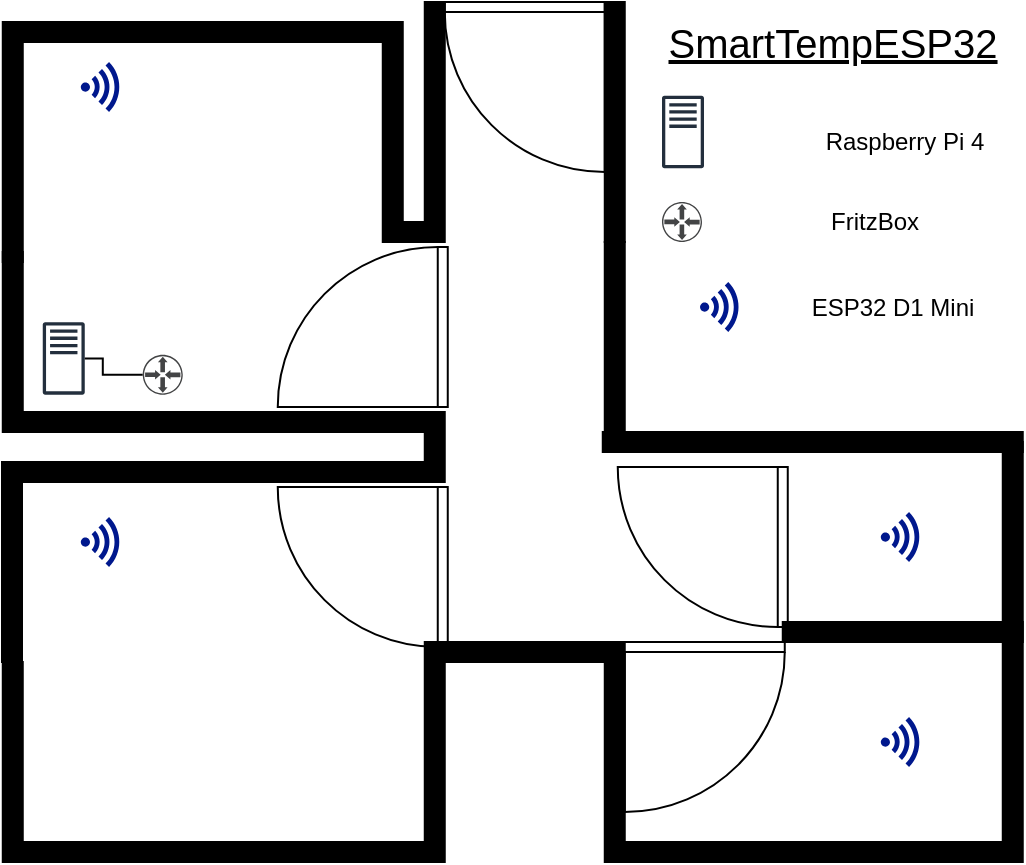<mxfile version="23.1.6" type="github">
  <diagram name="Seite-1" id="njIstXmUKpf4IIMb_T_h">
    <mxGraphModel dx="368" dy="660" grid="1" gridSize="10" guides="1" tooltips="1" connect="1" arrows="1" fold="1" page="1" pageScale="1" pageWidth="827" pageHeight="1169" math="0" shadow="0">
      <root>
        <mxCell id="0" />
        <mxCell id="1" parent="0" />
        <mxCell id="fi5I6clXiMdPTCbFqO6w-3" value="" style="shape=image;html=1;verticalAlign=top;verticalLabelPosition=bottom;labelBackgroundColor=#ffffff;imageAspect=0;aspect=fixed;image=https://cdn1.iconfinder.com/data/icons/computer-hardware-glyphs-vol-2/52/processor__computer__microchip__cpu__chip__device__frequency-128.png" vertex="1" parent="1">
          <mxGeometry x="860.38" y="72.5" width="20" height="20" as="geometry" />
        </mxCell>
        <mxCell id="fi5I6clXiMdPTCbFqO6w-4" value="" style="sketch=0;outlineConnect=0;fontColor=#232F3E;gradientColor=none;fillColor=#232F3D;strokeColor=none;dashed=0;verticalLabelPosition=bottom;verticalAlign=top;align=center;html=1;fontSize=12;fontStyle=0;aspect=fixed;pointerEvents=1;shape=mxgraph.aws4.traditional_server;" vertex="1" parent="1">
          <mxGeometry x="860.38" y="200" width="21" height="36.4" as="geometry" />
        </mxCell>
        <mxCell id="fi5I6clXiMdPTCbFqO6w-38" value="" style="verticalLabelPosition=bottom;html=1;verticalAlign=top;align=center;shape=mxgraph.floorplan.doorLeft;aspect=fixed;rotation=90;" vertex="1" parent="1">
          <mxGeometry x="980.38" y="280" width="80" height="85" as="geometry" />
        </mxCell>
        <mxCell id="fi5I6clXiMdPTCbFqO6w-39" value="" style="verticalLabelPosition=bottom;html=1;verticalAlign=top;align=center;shape=mxgraph.floorplan.doorRight;aspect=fixed;" vertex="1" parent="1">
          <mxGeometry x="1061.38" y="40" width="80" height="85" as="geometry" />
        </mxCell>
        <mxCell id="fi5I6clXiMdPTCbFqO6w-40" value="" style="verticalLabelPosition=bottom;html=1;verticalAlign=top;align=center;shape=mxgraph.floorplan.wall;fillColor=strokeColor;direction=south;" vertex="1" parent="1">
          <mxGeometry x="1051.38" y="40" width="10" height="120" as="geometry" />
        </mxCell>
        <mxCell id="fi5I6clXiMdPTCbFqO6w-41" value="" style="verticalLabelPosition=bottom;html=1;verticalAlign=top;align=center;shape=mxgraph.floorplan.wall;fillColor=strokeColor;direction=south;" vertex="1" parent="1">
          <mxGeometry x="1141.38" y="40" width="10" height="120" as="geometry" />
        </mxCell>
        <mxCell id="fi5I6clXiMdPTCbFqO6w-42" value="" style="verticalLabelPosition=bottom;html=1;verticalAlign=top;align=center;shape=mxgraph.floorplan.wall;fillColor=strokeColor;" vertex="1" parent="1">
          <mxGeometry x="1039.38" y="150" width="21" height="10" as="geometry" />
        </mxCell>
        <mxCell id="fi5I6clXiMdPTCbFqO6w-43" value="" style="verticalLabelPosition=bottom;html=1;verticalAlign=top;align=center;shape=mxgraph.floorplan.wallCorner;fillColor=strokeColor;direction=south;" vertex="1" parent="1">
          <mxGeometry x="940.38" y="50" width="100" height="110" as="geometry" />
        </mxCell>
        <mxCell id="fi5I6clXiMdPTCbFqO6w-44" value="" style="verticalLabelPosition=bottom;html=1;verticalAlign=top;align=center;shape=mxgraph.floorplan.wallCorner;fillColor=strokeColor;" vertex="1" parent="1">
          <mxGeometry x="840.38" y="50" width="100" height="120" as="geometry" />
        </mxCell>
        <mxCell id="fi5I6clXiMdPTCbFqO6w-45" value="" style="verticalLabelPosition=bottom;html=1;verticalAlign=top;align=center;shape=mxgraph.floorplan.wallCorner;fillColor=strokeColor;direction=north" vertex="1" parent="1">
          <mxGeometry x="840.38" y="165" width="100" height="90" as="geometry" />
        </mxCell>
        <mxCell id="fi5I6clXiMdPTCbFqO6w-46" value="" style="verticalLabelPosition=bottom;html=1;verticalAlign=top;align=center;shape=mxgraph.floorplan.wall;fillColor=strokeColor;direction=south;" vertex="1" parent="1">
          <mxGeometry x="1051.38" y="245" width="10" height="35" as="geometry" />
        </mxCell>
        <mxCell id="fi5I6clXiMdPTCbFqO6w-47" value="" style="verticalLabelPosition=bottom;html=1;verticalAlign=top;align=center;shape=mxgraph.floorplan.wall;fillColor=strokeColor;" vertex="1" parent="1">
          <mxGeometry x="940.0" y="245" width="120.38" height="10" as="geometry" />
        </mxCell>
        <mxCell id="fi5I6clXiMdPTCbFqO6w-48" value="" style="verticalLabelPosition=bottom;html=1;verticalAlign=top;align=center;shape=mxgraph.floorplan.doorRight;aspect=fixed;rotation=90;" vertex="1" parent="1">
          <mxGeometry x="980.38" y="160" width="80" height="85" as="geometry" />
        </mxCell>
        <mxCell id="fi5I6clXiMdPTCbFqO6w-49" value="" style="verticalLabelPosition=bottom;html=1;verticalAlign=top;align=center;shape=mxgraph.floorplan.wall;fillColor=strokeColor;" vertex="1" parent="1">
          <mxGeometry x="840" y="270" width="219.62" height="10" as="geometry" />
        </mxCell>
        <mxCell id="fi5I6clXiMdPTCbFqO6w-51" value="" style="verticalLabelPosition=bottom;html=1;verticalAlign=top;align=center;shape=mxgraph.floorplan.wallCorner;fillColor=strokeColor;" vertex="1" parent="1">
          <mxGeometry x="840" y="270" width="100" height="100" as="geometry" />
        </mxCell>
        <mxCell id="fi5I6clXiMdPTCbFqO6w-52" value="" style="verticalLabelPosition=bottom;html=1;verticalAlign=top;align=center;shape=mxgraph.floorplan.wallCorner;fillColor=strokeColor;direction=north" vertex="1" parent="1">
          <mxGeometry x="840.38" y="370" width="100" height="100" as="geometry" />
        </mxCell>
        <mxCell id="fi5I6clXiMdPTCbFqO6w-53" value="" style="verticalLabelPosition=bottom;html=1;verticalAlign=top;align=center;shape=mxgraph.floorplan.wall;fillColor=strokeColor;" vertex="1" parent="1">
          <mxGeometry x="940.38" y="460" width="100" height="10" as="geometry" />
        </mxCell>
        <mxCell id="fi5I6clXiMdPTCbFqO6w-54" value="" style="verticalLabelPosition=bottom;html=1;verticalAlign=top;align=center;shape=mxgraph.floorplan.wallCorner;fillColor=strokeColor;direction=west" vertex="1" parent="1">
          <mxGeometry x="961.38" y="360" width="100" height="110" as="geometry" />
        </mxCell>
        <mxCell id="fi5I6clXiMdPTCbFqO6w-55" value="" style="verticalLabelPosition=bottom;html=1;verticalAlign=top;align=center;shape=mxgraph.floorplan.wall;fillColor=strokeColor;" vertex="1" parent="1">
          <mxGeometry x="1056.88" y="360" width="89" height="10" as="geometry" />
        </mxCell>
        <mxCell id="fi5I6clXiMdPTCbFqO6w-56" value="" style="verticalLabelPosition=bottom;html=1;verticalAlign=top;align=center;shape=mxgraph.floorplan.wallCorner;fillColor=strokeColor;direction=north" vertex="1" parent="1">
          <mxGeometry x="1141.38" y="360" width="100" height="110" as="geometry" />
        </mxCell>
        <mxCell id="fi5I6clXiMdPTCbFqO6w-57" value="" style="verticalLabelPosition=bottom;html=1;verticalAlign=top;align=center;shape=mxgraph.floorplan.doorLeft;aspect=fixed;rotation=0;" vertex="1" parent="1">
          <mxGeometry x="1151.38" y="360" width="80" height="85" as="geometry" />
        </mxCell>
        <mxCell id="fi5I6clXiMdPTCbFqO6w-58" value="" style="verticalLabelPosition=bottom;html=1;verticalAlign=top;align=center;shape=mxgraph.floorplan.wall;fillColor=strokeColor;" vertex="1" parent="1">
          <mxGeometry x="1241.38" y="460" width="100" height="10" as="geometry" />
        </mxCell>
        <mxCell id="fi5I6clXiMdPTCbFqO6w-60" value="" style="verticalLabelPosition=bottom;html=1;verticalAlign=top;align=center;shape=mxgraph.floorplan.wall;fillColor=strokeColor;direction=south;" vertex="1" parent="1">
          <mxGeometry x="1141.38" y="160" width="10" height="100" as="geometry" />
        </mxCell>
        <mxCell id="fi5I6clXiMdPTCbFqO6w-61" value="" style="verticalLabelPosition=bottom;html=1;verticalAlign=top;align=center;shape=mxgraph.floorplan.doorLeft;aspect=fixed;rotation=90;" vertex="1" parent="1">
          <mxGeometry x="1150.38" y="270" width="80" height="85" as="geometry" />
        </mxCell>
        <mxCell id="fi5I6clXiMdPTCbFqO6w-62" value="" style="verticalLabelPosition=bottom;html=1;verticalAlign=top;align=center;shape=mxgraph.floorplan.wall;fillColor=strokeColor;" vertex="1" parent="1">
          <mxGeometry x="1140.38" y="255" width="110" height="10" as="geometry" />
        </mxCell>
        <mxCell id="fi5I6clXiMdPTCbFqO6w-63" value="" style="verticalLabelPosition=bottom;html=1;verticalAlign=top;align=center;shape=mxgraph.floorplan.wall;fillColor=strokeColor;" vertex="1" parent="1">
          <mxGeometry x="1250.38" y="255" width="100" height="10" as="geometry" />
        </mxCell>
        <mxCell id="fi5I6clXiMdPTCbFqO6w-66" value="" style="verticalLabelPosition=bottom;html=1;verticalAlign=top;align=center;shape=mxgraph.floorplan.wallCorner;fillColor=strokeColor;direction=west" vertex="1" parent="1">
          <mxGeometry x="1230.38" y="260" width="120" height="100" as="geometry" />
        </mxCell>
        <mxCell id="fi5I6clXiMdPTCbFqO6w-69" value="" style="verticalLabelPosition=bottom;html=1;verticalAlign=top;align=center;shape=mxgraph.floorplan.wall;fillColor=strokeColor;direction=south;" vertex="1" parent="1">
          <mxGeometry x="1340.38" y="350" width="10" height="120" as="geometry" />
        </mxCell>
        <mxCell id="fi5I6clXiMdPTCbFqO6w-72" value="" style="edgeStyle=orthogonalEdgeStyle;rounded=0;orthogonalLoop=1;jettySize=auto;html=1;endArrow=none;endFill=0;" edge="1" parent="1" source="fi5I6clXiMdPTCbFqO6w-70" target="fi5I6clXiMdPTCbFqO6w-4">
          <mxGeometry relative="1" as="geometry" />
        </mxCell>
        <mxCell id="fi5I6clXiMdPTCbFqO6w-70" value="" style="sketch=0;pointerEvents=1;shadow=0;dashed=0;html=1;strokeColor=none;fillColor=#434445;aspect=fixed;labelPosition=center;verticalLabelPosition=bottom;verticalAlign=top;align=center;outlineConnect=0;shape=mxgraph.vvd.physical_upstream_router;" vertex="1" parent="1">
          <mxGeometry x="910.38" y="216.4" width="20" height="20" as="geometry" />
        </mxCell>
        <mxCell id="fi5I6clXiMdPTCbFqO6w-73" value="" style="sketch=0;aspect=fixed;pointerEvents=1;shadow=0;dashed=0;html=1;strokeColor=none;labelPosition=center;verticalLabelPosition=bottom;verticalAlign=top;align=center;fillColor=#00188D;shape=mxgraph.mscae.enterprise.wireless_connection" vertex="1" parent="1">
          <mxGeometry x="879.38" y="70" width="21" height="25" as="geometry" />
        </mxCell>
        <mxCell id="fi5I6clXiMdPTCbFqO6w-77" value="" style="shape=image;html=1;verticalAlign=top;verticalLabelPosition=bottom;labelBackgroundColor=#ffffff;imageAspect=0;aspect=fixed;image=https://cdn1.iconfinder.com/data/icons/computer-hardware-glyphs-vol-2/52/processor__computer__microchip__cpu__chip__device__frequency-128.png" vertex="1" parent="1">
          <mxGeometry x="860.38" y="300" width="20" height="20" as="geometry" />
        </mxCell>
        <mxCell id="fi5I6clXiMdPTCbFqO6w-78" value="" style="sketch=0;aspect=fixed;pointerEvents=1;shadow=0;dashed=0;html=1;strokeColor=none;labelPosition=center;verticalLabelPosition=bottom;verticalAlign=top;align=center;fillColor=#00188D;shape=mxgraph.mscae.enterprise.wireless_connection" vertex="1" parent="1">
          <mxGeometry x="879.38" y="297.5" width="21" height="25" as="geometry" />
        </mxCell>
        <mxCell id="fi5I6clXiMdPTCbFqO6w-79" value="" style="shape=image;html=1;verticalAlign=top;verticalLabelPosition=bottom;labelBackgroundColor=#ffffff;imageAspect=0;aspect=fixed;image=https://cdn1.iconfinder.com/data/icons/computer-hardware-glyphs-vol-2/52/processor__computer__microchip__cpu__chip__device__frequency-128.png" vertex="1" parent="1">
          <mxGeometry x="1260.38" y="400" width="20" height="20" as="geometry" />
        </mxCell>
        <mxCell id="fi5I6clXiMdPTCbFqO6w-80" value="" style="sketch=0;aspect=fixed;pointerEvents=1;shadow=0;dashed=0;html=1;strokeColor=none;labelPosition=center;verticalLabelPosition=bottom;verticalAlign=top;align=center;fillColor=#00188D;shape=mxgraph.mscae.enterprise.wireless_connection" vertex="1" parent="1">
          <mxGeometry x="1279.38" y="397.5" width="21" height="25" as="geometry" />
        </mxCell>
        <mxCell id="fi5I6clXiMdPTCbFqO6w-81" value="" style="shape=image;html=1;verticalAlign=top;verticalLabelPosition=bottom;labelBackgroundColor=#ffffff;imageAspect=0;aspect=fixed;image=https://cdn1.iconfinder.com/data/icons/computer-hardware-glyphs-vol-2/52/processor__computer__microchip__cpu__chip__device__frequency-128.png" vertex="1" parent="1">
          <mxGeometry x="1260.38" y="297.5" width="20" height="20" as="geometry" />
        </mxCell>
        <mxCell id="fi5I6clXiMdPTCbFqO6w-82" value="" style="sketch=0;aspect=fixed;pointerEvents=1;shadow=0;dashed=0;html=1;strokeColor=none;labelPosition=center;verticalLabelPosition=bottom;verticalAlign=top;align=center;fillColor=#00188D;shape=mxgraph.mscae.enterprise.wireless_connection" vertex="1" parent="1">
          <mxGeometry x="1279.38" y="295" width="21" height="25" as="geometry" />
        </mxCell>
        <mxCell id="fi5I6clXiMdPTCbFqO6w-83" value="SmartTempESP32" style="text;html=1;align=center;verticalAlign=middle;resizable=0;points=[];autosize=1;strokeColor=none;fillColor=none;fontSize=20;fontStyle=4" vertex="1" parent="1">
          <mxGeometry x="1160.38" y="40" width="190" height="40" as="geometry" />
        </mxCell>
        <mxCell id="fi5I6clXiMdPTCbFqO6w-85" value="" style="sketch=0;outlineConnect=0;fontColor=#232F3E;gradientColor=none;fillColor=#232F3D;strokeColor=none;dashed=0;verticalLabelPosition=bottom;verticalAlign=top;align=center;html=1;fontSize=12;fontStyle=0;aspect=fixed;pointerEvents=1;shape=mxgraph.aws4.traditional_server;" vertex="1" parent="1">
          <mxGeometry x="1170" y="86.8" width="21" height="36.4" as="geometry" />
        </mxCell>
        <mxCell id="fi5I6clXiMdPTCbFqO6w-86" value="" style="sketch=0;pointerEvents=1;shadow=0;dashed=0;html=1;strokeColor=none;fillColor=#434445;aspect=fixed;labelPosition=center;verticalLabelPosition=bottom;verticalAlign=top;align=center;outlineConnect=0;shape=mxgraph.vvd.physical_upstream_router;" vertex="1" parent="1">
          <mxGeometry x="1170" y="140.0" width="20" height="20" as="geometry" />
        </mxCell>
        <mxCell id="fi5I6clXiMdPTCbFqO6w-89" value="" style="shape=image;html=1;verticalAlign=top;verticalLabelPosition=bottom;labelBackgroundColor=#ffffff;imageAspect=0;aspect=fixed;image=https://cdn1.iconfinder.com/data/icons/computer-hardware-glyphs-vol-2/52/processor__computer__microchip__cpu__chip__device__frequency-128.png" vertex="1" parent="1">
          <mxGeometry x="1170" y="182.5" width="20" height="20" as="geometry" />
        </mxCell>
        <mxCell id="fi5I6clXiMdPTCbFqO6w-90" value="" style="sketch=0;aspect=fixed;pointerEvents=1;shadow=0;dashed=0;html=1;strokeColor=none;labelPosition=center;verticalLabelPosition=bottom;verticalAlign=top;align=center;fillColor=#00188D;shape=mxgraph.mscae.enterprise.wireless_connection" vertex="1" parent="1">
          <mxGeometry x="1189" y="180" width="21" height="25" as="geometry" />
        </mxCell>
        <mxCell id="fi5I6clXiMdPTCbFqO6w-91" value="Raspberry Pi 4" style="text;html=1;align=center;verticalAlign=middle;resizable=0;points=[];autosize=1;strokeColor=none;fillColor=none;" vertex="1" parent="1">
          <mxGeometry x="1241.38" y="95" width="100" height="30" as="geometry" />
        </mxCell>
        <mxCell id="fi5I6clXiMdPTCbFqO6w-92" value="FritzBox" style="text;html=1;align=center;verticalAlign=middle;resizable=0;points=[];autosize=1;strokeColor=none;fillColor=none;" vertex="1" parent="1">
          <mxGeometry x="1241" y="135" width="70" height="30" as="geometry" />
        </mxCell>
        <mxCell id="fi5I6clXiMdPTCbFqO6w-93" value="ESP32 D1 Mini" style="text;html=1;align=center;verticalAlign=middle;resizable=0;points=[];autosize=1;strokeColor=none;fillColor=none;" vertex="1" parent="1">
          <mxGeometry x="1230.38" y="177.5" width="110" height="30" as="geometry" />
        </mxCell>
      </root>
    </mxGraphModel>
  </diagram>
</mxfile>
